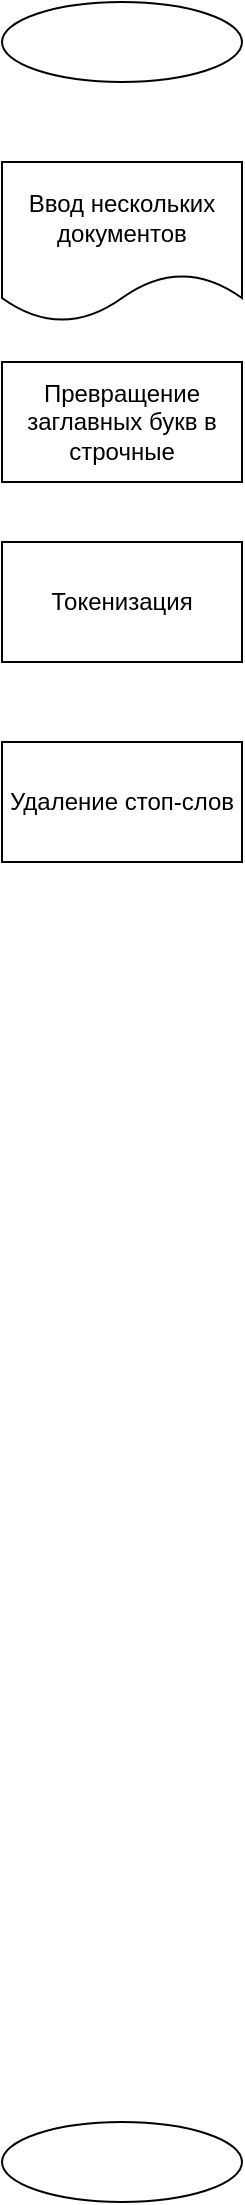 <mxfile version="26.2.14">
  <diagram name="Page-1" id="HLF4W-gwlQ-Ypew7U5Fu">
    <mxGraphModel dx="1426" dy="751" grid="1" gridSize="10" guides="1" tooltips="1" connect="1" arrows="1" fold="1" page="1" pageScale="1" pageWidth="850" pageHeight="1100" math="0" shadow="0">
      <root>
        <mxCell id="0" />
        <mxCell id="1" parent="0" />
        <mxCell id="8DY0ox_lXNANZUeR-wMf-1" value="" style="ellipse;whiteSpace=wrap;html=1;" vertex="1" parent="1">
          <mxGeometry x="350" y="1060" width="120" height="40" as="geometry" />
        </mxCell>
        <mxCell id="8DY0ox_lXNANZUeR-wMf-2" value="" style="ellipse;whiteSpace=wrap;html=1;" vertex="1" parent="1">
          <mxGeometry x="350" width="120" height="40" as="geometry" />
        </mxCell>
        <mxCell id="8DY0ox_lXNANZUeR-wMf-3" value="&lt;div&gt;Ввод нескольких документов&lt;/div&gt;" style="shape=document;whiteSpace=wrap;html=1;boundedLbl=1;" vertex="1" parent="1">
          <mxGeometry x="350" y="80" width="120" height="80" as="geometry" />
        </mxCell>
        <mxCell id="8DY0ox_lXNANZUeR-wMf-4" value="&lt;div&gt;Превращение заглавных букв в строчные&lt;/div&gt;" style="rounded=0;whiteSpace=wrap;html=1;" vertex="1" parent="1">
          <mxGeometry x="350" y="180" width="120" height="60" as="geometry" />
        </mxCell>
        <mxCell id="8DY0ox_lXNANZUeR-wMf-5" value="Токенизация" style="rounded=0;whiteSpace=wrap;html=1;" vertex="1" parent="1">
          <mxGeometry x="350" y="270" width="120" height="60" as="geometry" />
        </mxCell>
        <mxCell id="8DY0ox_lXNANZUeR-wMf-6" value="&lt;div&gt;Удаление стоп-слов&lt;/div&gt;" style="rounded=0;whiteSpace=wrap;html=1;" vertex="1" parent="1">
          <mxGeometry x="350" y="370" width="120" height="60" as="geometry" />
        </mxCell>
      </root>
    </mxGraphModel>
  </diagram>
</mxfile>
